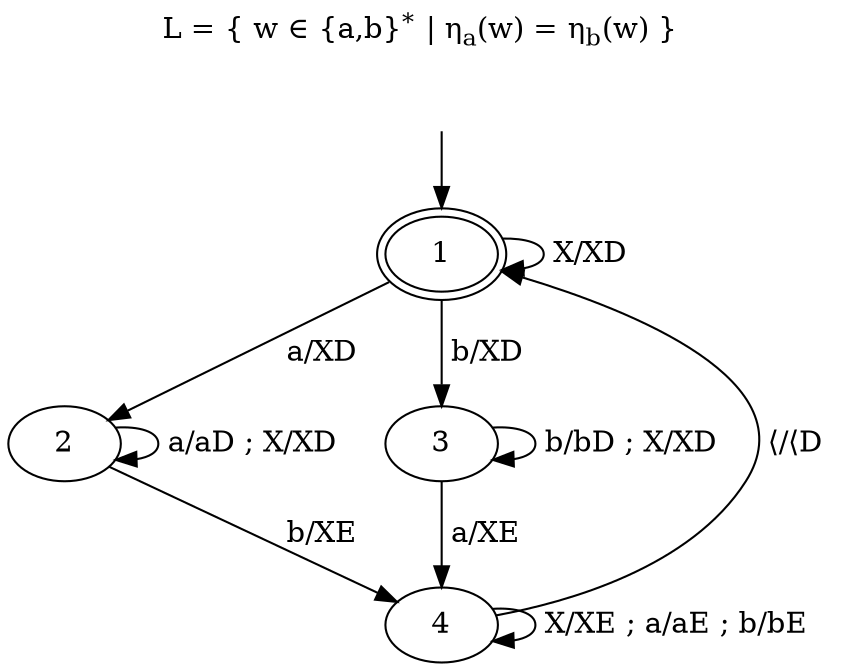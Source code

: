 digraph "MT" {
  label = <L = { w &isin; {a,b}<SUP>*</SUP> | &eta;<sub>a</sub>(w) = &eta;<sub>b</sub>(w) }>
  labelloc = "t"
  _nil [style="invis"]
  _nil -> "1" [label=""]
  "1" -> "1" [label=" X/XD "]
  "1" -> "2" [label=" a/XD "]
  "1" -> "3" [label=" b/XD "]
  "2" -> "2" [label=" a/aD ; X/XD "]
  "2" -> "4" [label=" b/XE "]
  "3" -> "3" [label=" b/bD ; X/XD "]
  "3" -> "4" [label=" a/XE "]
  "4" -> "4" [label=" X/XE ; a/aE ; b/bE "]
  "4" -> "1" [label=" ⟨/⟨D "]
  "1" [peripheries=2]
}
